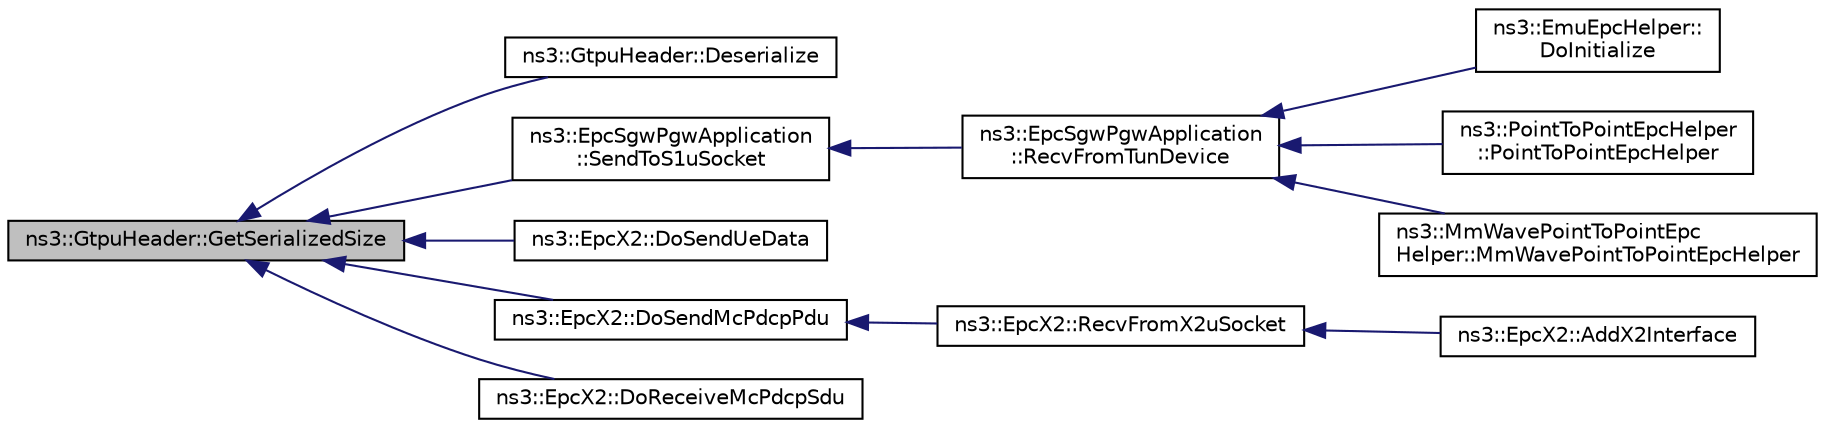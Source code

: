 digraph "ns3::GtpuHeader::GetSerializedSize"
{
  edge [fontname="Helvetica",fontsize="10",labelfontname="Helvetica",labelfontsize="10"];
  node [fontname="Helvetica",fontsize="10",shape=record];
  rankdir="LR";
  Node1 [label="ns3::GtpuHeader::GetSerializedSize",height=0.2,width=0.4,color="black", fillcolor="grey75", style="filled", fontcolor="black"];
  Node1 -> Node2 [dir="back",color="midnightblue",fontsize="10",style="solid"];
  Node2 [label="ns3::GtpuHeader::Deserialize",height=0.2,width=0.4,color="black", fillcolor="white", style="filled",URL="$da/dd7/classns3_1_1GtpuHeader.html#a596afe8b38ef02b724ea20bd98733c1a"];
  Node1 -> Node3 [dir="back",color="midnightblue",fontsize="10",style="solid"];
  Node3 [label="ns3::EpcSgwPgwApplication\l::SendToS1uSocket",height=0.2,width=0.4,color="black", fillcolor="white", style="filled",URL="$df/d25/classns3_1_1EpcSgwPgwApplication.html#a32232c4e589789e118db44c4883cebb1"];
  Node3 -> Node4 [dir="back",color="midnightblue",fontsize="10",style="solid"];
  Node4 [label="ns3::EpcSgwPgwApplication\l::RecvFromTunDevice",height=0.2,width=0.4,color="black", fillcolor="white", style="filled",URL="$df/d25/classns3_1_1EpcSgwPgwApplication.html#aeea285ccd04a4350e4ddb77a359e97ca"];
  Node4 -> Node5 [dir="back",color="midnightblue",fontsize="10",style="solid"];
  Node5 [label="ns3::EmuEpcHelper::\lDoInitialize",height=0.2,width=0.4,color="black", fillcolor="white", style="filled",URL="$d9/db8/classns3_1_1EmuEpcHelper.html#ae66ac77634aad1dfb03bbe0d8a54acc1"];
  Node4 -> Node6 [dir="back",color="midnightblue",fontsize="10",style="solid"];
  Node6 [label="ns3::PointToPointEpcHelper\l::PointToPointEpcHelper",height=0.2,width=0.4,color="black", fillcolor="white", style="filled",URL="$de/d5b/classns3_1_1PointToPointEpcHelper.html#a3d4c34f6a194c994d45e0dac5019b8cb"];
  Node4 -> Node7 [dir="back",color="midnightblue",fontsize="10",style="solid"];
  Node7 [label="ns3::MmWavePointToPointEpc\lHelper::MmWavePointToPointEpcHelper",height=0.2,width=0.4,color="black", fillcolor="white", style="filled",URL="$db/dca/classns3_1_1MmWavePointToPointEpcHelper.html#a45b842e4b0bda8e4df3a3826c0b945b3"];
  Node1 -> Node8 [dir="back",color="midnightblue",fontsize="10",style="solid"];
  Node8 [label="ns3::EpcX2::DoSendUeData",height=0.2,width=0.4,color="black", fillcolor="white", style="filled",URL="$df/d1e/classns3_1_1EpcX2.html#a8a20256ed59b6f7f03095c3386ecc6d1"];
  Node1 -> Node9 [dir="back",color="midnightblue",fontsize="10",style="solid"];
  Node9 [label="ns3::EpcX2::DoSendMcPdcpPdu",height=0.2,width=0.4,color="black", fillcolor="white", style="filled",URL="$df/d1e/classns3_1_1EpcX2.html#a641588d125f600122d56e34fa1fddd5c"];
  Node9 -> Node10 [dir="back",color="midnightblue",fontsize="10",style="solid"];
  Node10 [label="ns3::EpcX2::RecvFromX2uSocket",height=0.2,width=0.4,color="black", fillcolor="white", style="filled",URL="$df/d1e/classns3_1_1EpcX2.html#af7142276a4a54af090466d51a31c796f"];
  Node10 -> Node11 [dir="back",color="midnightblue",fontsize="10",style="solid"];
  Node11 [label="ns3::EpcX2::AddX2Interface",height=0.2,width=0.4,color="black", fillcolor="white", style="filled",URL="$df/d1e/classns3_1_1EpcX2.html#a4bcd4423802914da0356051ecf79d2f1"];
  Node1 -> Node12 [dir="back",color="midnightblue",fontsize="10",style="solid"];
  Node12 [label="ns3::EpcX2::DoReceiveMcPdcpSdu",height=0.2,width=0.4,color="black", fillcolor="white", style="filled",URL="$df/d1e/classns3_1_1EpcX2.html#a48c9322fd4cfc56fbcfb78c98ee1b7f6"];
}
